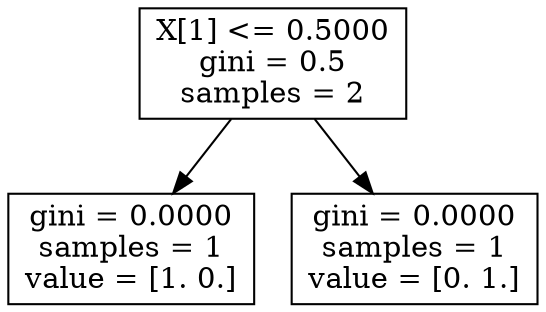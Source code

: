 digraph Tree {
0 [label="X[1] <= 0.5000\ngini = 0.5\nsamples = 2", shape="box"] ;
1 [label="gini = 0.0000\nsamples = 1\nvalue = [1. 0.]", shape="box"] ;
0 -> 1 ;
2 [label="gini = 0.0000\nsamples = 1\nvalue = [0. 1.]", shape="box"] ;
0 -> 2 ;
}